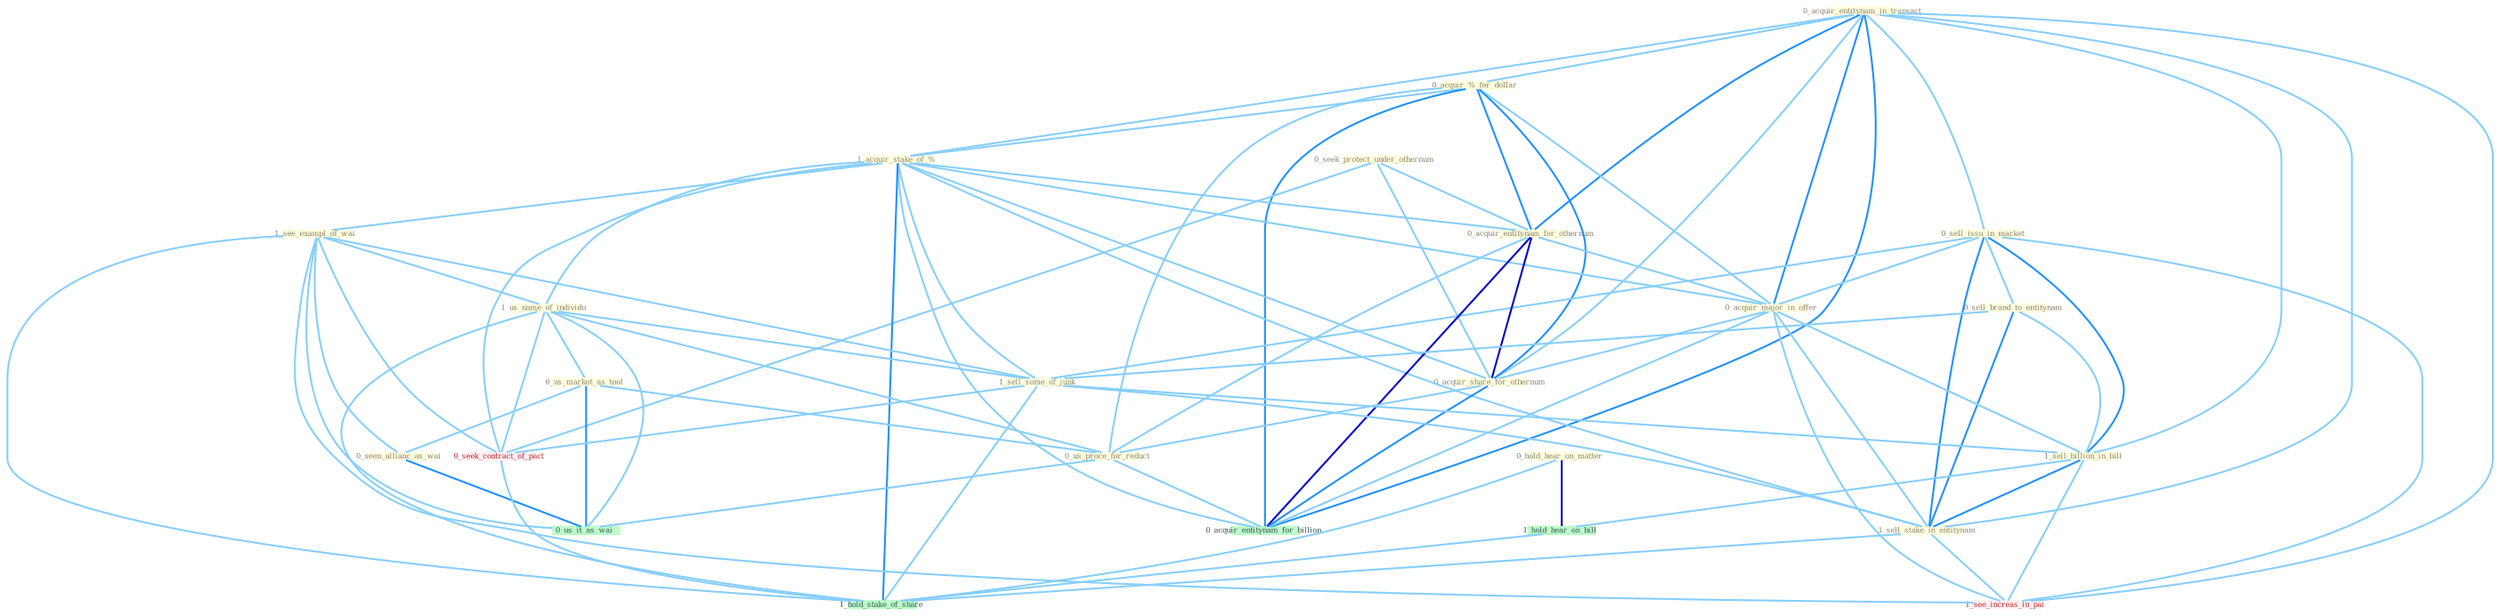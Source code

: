 Graph G{ 
    node
    [shape=polygon,style=filled,width=.5,height=.06,color="#BDFCC9",fixedsize=true,fontsize=4,
    fontcolor="#2f4f4f"];
    {node
    [color="#ffffe0", fontcolor="#8b7d6b"] "0_acquir_entitynam_in_transact " "0_acquir_%_for_dollar " "0_sell_issu_in_market " "0_seek_protect_under_othernum " "1_acquir_stake_of_% " "0_acquir_entitynam_for_othernum " "1_see_exampl_of_wai " "1_us_name_of_individu " "0_sell_brand_to_entitynam " "0_hold_hear_on_matter " "0_acquir_major_in_offer " "0_us_market_as_tool " "0_acquir_share_for_othernum " "1_sell_some_of_junk " "0_us_proce_for_reduct " "1_sell_billion_in_bill " "0_seen_allianc_as_wai " "1_sell_stake_in_entitynam "}
{node [color="#fff0f5", fontcolor="#b22222"] "0_seek_contract_of_pact " "1_see_increas_in_pai "}
edge [color="#B0E2FF"];

	"0_acquir_entitynam_in_transact " -- "0_acquir_%_for_dollar " [w="1", color="#87cefa" ];
	"0_acquir_entitynam_in_transact " -- "0_sell_issu_in_market " [w="1", color="#87cefa" ];
	"0_acquir_entitynam_in_transact " -- "1_acquir_stake_of_% " [w="1", color="#87cefa" ];
	"0_acquir_entitynam_in_transact " -- "0_acquir_entitynam_for_othernum " [w="2", color="#1e90ff" , len=0.8];
	"0_acquir_entitynam_in_transact " -- "0_acquir_major_in_offer " [w="2", color="#1e90ff" , len=0.8];
	"0_acquir_entitynam_in_transact " -- "0_acquir_share_for_othernum " [w="1", color="#87cefa" ];
	"0_acquir_entitynam_in_transact " -- "1_sell_billion_in_bill " [w="1", color="#87cefa" ];
	"0_acquir_entitynam_in_transact " -- "1_sell_stake_in_entitynam " [w="1", color="#87cefa" ];
	"0_acquir_entitynam_in_transact " -- "0_acquir_entitynam_for_billion " [w="2", color="#1e90ff" , len=0.8];
	"0_acquir_entitynam_in_transact " -- "1_see_increas_in_pai " [w="1", color="#87cefa" ];
	"0_acquir_%_for_dollar " -- "1_acquir_stake_of_% " [w="1", color="#87cefa" ];
	"0_acquir_%_for_dollar " -- "0_acquir_entitynam_for_othernum " [w="2", color="#1e90ff" , len=0.8];
	"0_acquir_%_for_dollar " -- "0_acquir_major_in_offer " [w="1", color="#87cefa" ];
	"0_acquir_%_for_dollar " -- "0_acquir_share_for_othernum " [w="2", color="#1e90ff" , len=0.8];
	"0_acquir_%_for_dollar " -- "0_us_proce_for_reduct " [w="1", color="#87cefa" ];
	"0_acquir_%_for_dollar " -- "0_acquir_entitynam_for_billion " [w="2", color="#1e90ff" , len=0.8];
	"0_sell_issu_in_market " -- "0_sell_brand_to_entitynam " [w="1", color="#87cefa" ];
	"0_sell_issu_in_market " -- "0_acquir_major_in_offer " [w="1", color="#87cefa" ];
	"0_sell_issu_in_market " -- "1_sell_some_of_junk " [w="1", color="#87cefa" ];
	"0_sell_issu_in_market " -- "1_sell_billion_in_bill " [w="2", color="#1e90ff" , len=0.8];
	"0_sell_issu_in_market " -- "1_sell_stake_in_entitynam " [w="2", color="#1e90ff" , len=0.8];
	"0_sell_issu_in_market " -- "1_see_increas_in_pai " [w="1", color="#87cefa" ];
	"0_seek_protect_under_othernum " -- "0_acquir_entitynam_for_othernum " [w="1", color="#87cefa" ];
	"0_seek_protect_under_othernum " -- "0_acquir_share_for_othernum " [w="1", color="#87cefa" ];
	"0_seek_protect_under_othernum " -- "0_seek_contract_of_pact " [w="1", color="#87cefa" ];
	"1_acquir_stake_of_% " -- "0_acquir_entitynam_for_othernum " [w="1", color="#87cefa" ];
	"1_acquir_stake_of_% " -- "1_see_exampl_of_wai " [w="1", color="#87cefa" ];
	"1_acquir_stake_of_% " -- "1_us_name_of_individu " [w="1", color="#87cefa" ];
	"1_acquir_stake_of_% " -- "0_acquir_major_in_offer " [w="1", color="#87cefa" ];
	"1_acquir_stake_of_% " -- "0_acquir_share_for_othernum " [w="1", color="#87cefa" ];
	"1_acquir_stake_of_% " -- "1_sell_some_of_junk " [w="1", color="#87cefa" ];
	"1_acquir_stake_of_% " -- "1_sell_stake_in_entitynam " [w="1", color="#87cefa" ];
	"1_acquir_stake_of_% " -- "0_seek_contract_of_pact " [w="1", color="#87cefa" ];
	"1_acquir_stake_of_% " -- "0_acquir_entitynam_for_billion " [w="1", color="#87cefa" ];
	"1_acquir_stake_of_% " -- "1_hold_stake_of_share " [w="2", color="#1e90ff" , len=0.8];
	"0_acquir_entitynam_for_othernum " -- "0_acquir_major_in_offer " [w="1", color="#87cefa" ];
	"0_acquir_entitynam_for_othernum " -- "0_acquir_share_for_othernum " [w="3", color="#0000cd" , len=0.6];
	"0_acquir_entitynam_for_othernum " -- "0_us_proce_for_reduct " [w="1", color="#87cefa" ];
	"0_acquir_entitynam_for_othernum " -- "0_acquir_entitynam_for_billion " [w="3", color="#0000cd" , len=0.6];
	"1_see_exampl_of_wai " -- "1_us_name_of_individu " [w="1", color="#87cefa" ];
	"1_see_exampl_of_wai " -- "1_sell_some_of_junk " [w="1", color="#87cefa" ];
	"1_see_exampl_of_wai " -- "0_seen_allianc_as_wai " [w="1", color="#87cefa" ];
	"1_see_exampl_of_wai " -- "0_seek_contract_of_pact " [w="1", color="#87cefa" ];
	"1_see_exampl_of_wai " -- "0_us_it_as_wai " [w="1", color="#87cefa" ];
	"1_see_exampl_of_wai " -- "1_see_increas_in_pai " [w="1", color="#87cefa" ];
	"1_see_exampl_of_wai " -- "1_hold_stake_of_share " [w="1", color="#87cefa" ];
	"1_us_name_of_individu " -- "0_us_market_as_tool " [w="1", color="#87cefa" ];
	"1_us_name_of_individu " -- "1_sell_some_of_junk " [w="1", color="#87cefa" ];
	"1_us_name_of_individu " -- "0_us_proce_for_reduct " [w="1", color="#87cefa" ];
	"1_us_name_of_individu " -- "0_seek_contract_of_pact " [w="1", color="#87cefa" ];
	"1_us_name_of_individu " -- "0_us_it_as_wai " [w="1", color="#87cefa" ];
	"1_us_name_of_individu " -- "1_hold_stake_of_share " [w="1", color="#87cefa" ];
	"0_sell_brand_to_entitynam " -- "1_sell_some_of_junk " [w="1", color="#87cefa" ];
	"0_sell_brand_to_entitynam " -- "1_sell_billion_in_bill " [w="1", color="#87cefa" ];
	"0_sell_brand_to_entitynam " -- "1_sell_stake_in_entitynam " [w="2", color="#1e90ff" , len=0.8];
	"0_hold_hear_on_matter " -- "1_hold_hear_on_bill " [w="3", color="#0000cd" , len=0.6];
	"0_hold_hear_on_matter " -- "1_hold_stake_of_share " [w="1", color="#87cefa" ];
	"0_acquir_major_in_offer " -- "0_acquir_share_for_othernum " [w="1", color="#87cefa" ];
	"0_acquir_major_in_offer " -- "1_sell_billion_in_bill " [w="1", color="#87cefa" ];
	"0_acquir_major_in_offer " -- "1_sell_stake_in_entitynam " [w="1", color="#87cefa" ];
	"0_acquir_major_in_offer " -- "0_acquir_entitynam_for_billion " [w="1", color="#87cefa" ];
	"0_acquir_major_in_offer " -- "1_see_increas_in_pai " [w="1", color="#87cefa" ];
	"0_us_market_as_tool " -- "0_us_proce_for_reduct " [w="1", color="#87cefa" ];
	"0_us_market_as_tool " -- "0_seen_allianc_as_wai " [w="1", color="#87cefa" ];
	"0_us_market_as_tool " -- "0_us_it_as_wai " [w="2", color="#1e90ff" , len=0.8];
	"0_acquir_share_for_othernum " -- "0_us_proce_for_reduct " [w="1", color="#87cefa" ];
	"0_acquir_share_for_othernum " -- "0_acquir_entitynam_for_billion " [w="2", color="#1e90ff" , len=0.8];
	"1_sell_some_of_junk " -- "1_sell_billion_in_bill " [w="1", color="#87cefa" ];
	"1_sell_some_of_junk " -- "1_sell_stake_in_entitynam " [w="1", color="#87cefa" ];
	"1_sell_some_of_junk " -- "0_seek_contract_of_pact " [w="1", color="#87cefa" ];
	"1_sell_some_of_junk " -- "1_hold_stake_of_share " [w="1", color="#87cefa" ];
	"0_us_proce_for_reduct " -- "0_us_it_as_wai " [w="1", color="#87cefa" ];
	"0_us_proce_for_reduct " -- "0_acquir_entitynam_for_billion " [w="1", color="#87cefa" ];
	"1_sell_billion_in_bill " -- "1_sell_stake_in_entitynam " [w="2", color="#1e90ff" , len=0.8];
	"1_sell_billion_in_bill " -- "1_see_increas_in_pai " [w="1", color="#87cefa" ];
	"1_sell_billion_in_bill " -- "1_hold_hear_on_bill " [w="1", color="#87cefa" ];
	"0_seen_allianc_as_wai " -- "0_us_it_as_wai " [w="2", color="#1e90ff" , len=0.8];
	"1_sell_stake_in_entitynam " -- "1_see_increas_in_pai " [w="1", color="#87cefa" ];
	"1_sell_stake_in_entitynam " -- "1_hold_stake_of_share " [w="1", color="#87cefa" ];
	"0_seek_contract_of_pact " -- "1_hold_stake_of_share " [w="1", color="#87cefa" ];
	"1_hold_hear_on_bill " -- "1_hold_stake_of_share " [w="1", color="#87cefa" ];
}